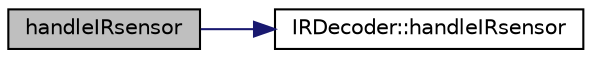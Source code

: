 digraph "handleIRsensor"
{
 // LATEX_PDF_SIZE
  edge [fontname="Helvetica",fontsize="10",labelfontname="Helvetica",labelfontsize="10"];
  node [fontname="Helvetica",fontsize="10",shape=record];
  rankdir="LR";
  Node1 [label="handleIRsensor",height=0.2,width=0.4,color="black", fillcolor="grey75", style="filled", fontcolor="black",tooltip=" "];
  Node1 -> Node2 [color="midnightblue",fontsize="10",style="solid",fontname="Helvetica"];
  Node2 [label="IRDecoder::handleIRsensor",height=0.2,width=0.4,color="black", fillcolor="white", style="filled",URL="$classIRDecoder.html#a513f8226521973c178efaa14091f92ec",tooltip=" "];
}
